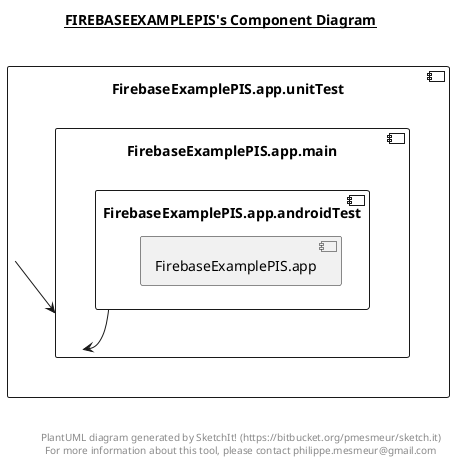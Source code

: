 @startuml

title __FIREBASEEXAMPLEPIS's Component Diagram__\n

  component "FirebaseExamplePIS.app.unitTest" {
        [FirebaseExamplePIS.app.main]
    component "FirebaseExamplePIS.app.main" {
          [FirebaseExamplePIS.app.androidTest]
      component "FirebaseExamplePIS.app.androidTest" {
            [FirebaseExamplePIS.app]
      }
    }
  }


  [FirebaseExamplePIS.app.androidTest] --> [FirebaseExamplePIS.app.main]
  [FirebaseExamplePIS.app.unitTest] --> [FirebaseExamplePIS.app.main]


right footer


PlantUML diagram generated by SketchIt! (https://bitbucket.org/pmesmeur/sketch.it)
For more information about this tool, please contact philippe.mesmeur@gmail.com
endfooter

@enduml
